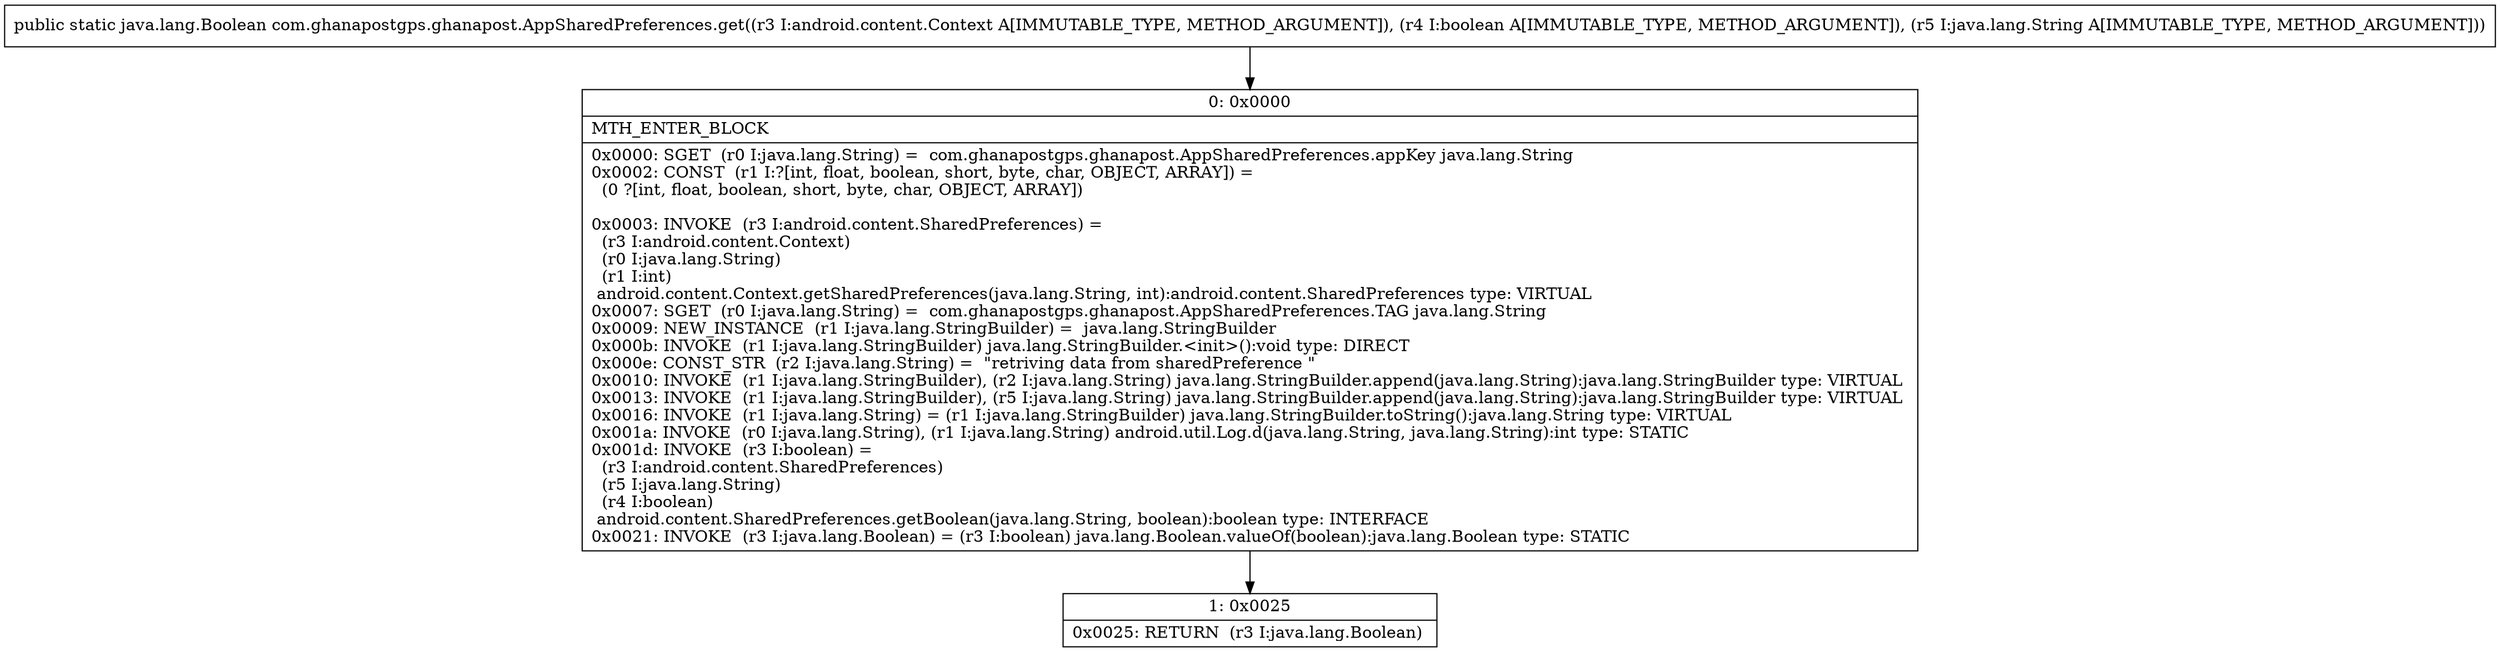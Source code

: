 digraph "CFG forcom.ghanapostgps.ghanapost.AppSharedPreferences.get(Landroid\/content\/Context;ZLjava\/lang\/String;)Ljava\/lang\/Boolean;" {
Node_0 [shape=record,label="{0\:\ 0x0000|MTH_ENTER_BLOCK\l|0x0000: SGET  (r0 I:java.lang.String) =  com.ghanapostgps.ghanapost.AppSharedPreferences.appKey java.lang.String \l0x0002: CONST  (r1 I:?[int, float, boolean, short, byte, char, OBJECT, ARRAY]) = \l  (0 ?[int, float, boolean, short, byte, char, OBJECT, ARRAY])\l \l0x0003: INVOKE  (r3 I:android.content.SharedPreferences) = \l  (r3 I:android.content.Context)\l  (r0 I:java.lang.String)\l  (r1 I:int)\l android.content.Context.getSharedPreferences(java.lang.String, int):android.content.SharedPreferences type: VIRTUAL \l0x0007: SGET  (r0 I:java.lang.String) =  com.ghanapostgps.ghanapost.AppSharedPreferences.TAG java.lang.String \l0x0009: NEW_INSTANCE  (r1 I:java.lang.StringBuilder) =  java.lang.StringBuilder \l0x000b: INVOKE  (r1 I:java.lang.StringBuilder) java.lang.StringBuilder.\<init\>():void type: DIRECT \l0x000e: CONST_STR  (r2 I:java.lang.String) =  \"retriving data from sharedPreference \" \l0x0010: INVOKE  (r1 I:java.lang.StringBuilder), (r2 I:java.lang.String) java.lang.StringBuilder.append(java.lang.String):java.lang.StringBuilder type: VIRTUAL \l0x0013: INVOKE  (r1 I:java.lang.StringBuilder), (r5 I:java.lang.String) java.lang.StringBuilder.append(java.lang.String):java.lang.StringBuilder type: VIRTUAL \l0x0016: INVOKE  (r1 I:java.lang.String) = (r1 I:java.lang.StringBuilder) java.lang.StringBuilder.toString():java.lang.String type: VIRTUAL \l0x001a: INVOKE  (r0 I:java.lang.String), (r1 I:java.lang.String) android.util.Log.d(java.lang.String, java.lang.String):int type: STATIC \l0x001d: INVOKE  (r3 I:boolean) = \l  (r3 I:android.content.SharedPreferences)\l  (r5 I:java.lang.String)\l  (r4 I:boolean)\l android.content.SharedPreferences.getBoolean(java.lang.String, boolean):boolean type: INTERFACE \l0x0021: INVOKE  (r3 I:java.lang.Boolean) = (r3 I:boolean) java.lang.Boolean.valueOf(boolean):java.lang.Boolean type: STATIC \l}"];
Node_1 [shape=record,label="{1\:\ 0x0025|0x0025: RETURN  (r3 I:java.lang.Boolean) \l}"];
MethodNode[shape=record,label="{public static java.lang.Boolean com.ghanapostgps.ghanapost.AppSharedPreferences.get((r3 I:android.content.Context A[IMMUTABLE_TYPE, METHOD_ARGUMENT]), (r4 I:boolean A[IMMUTABLE_TYPE, METHOD_ARGUMENT]), (r5 I:java.lang.String A[IMMUTABLE_TYPE, METHOD_ARGUMENT])) }"];
MethodNode -> Node_0;
Node_0 -> Node_1;
}

